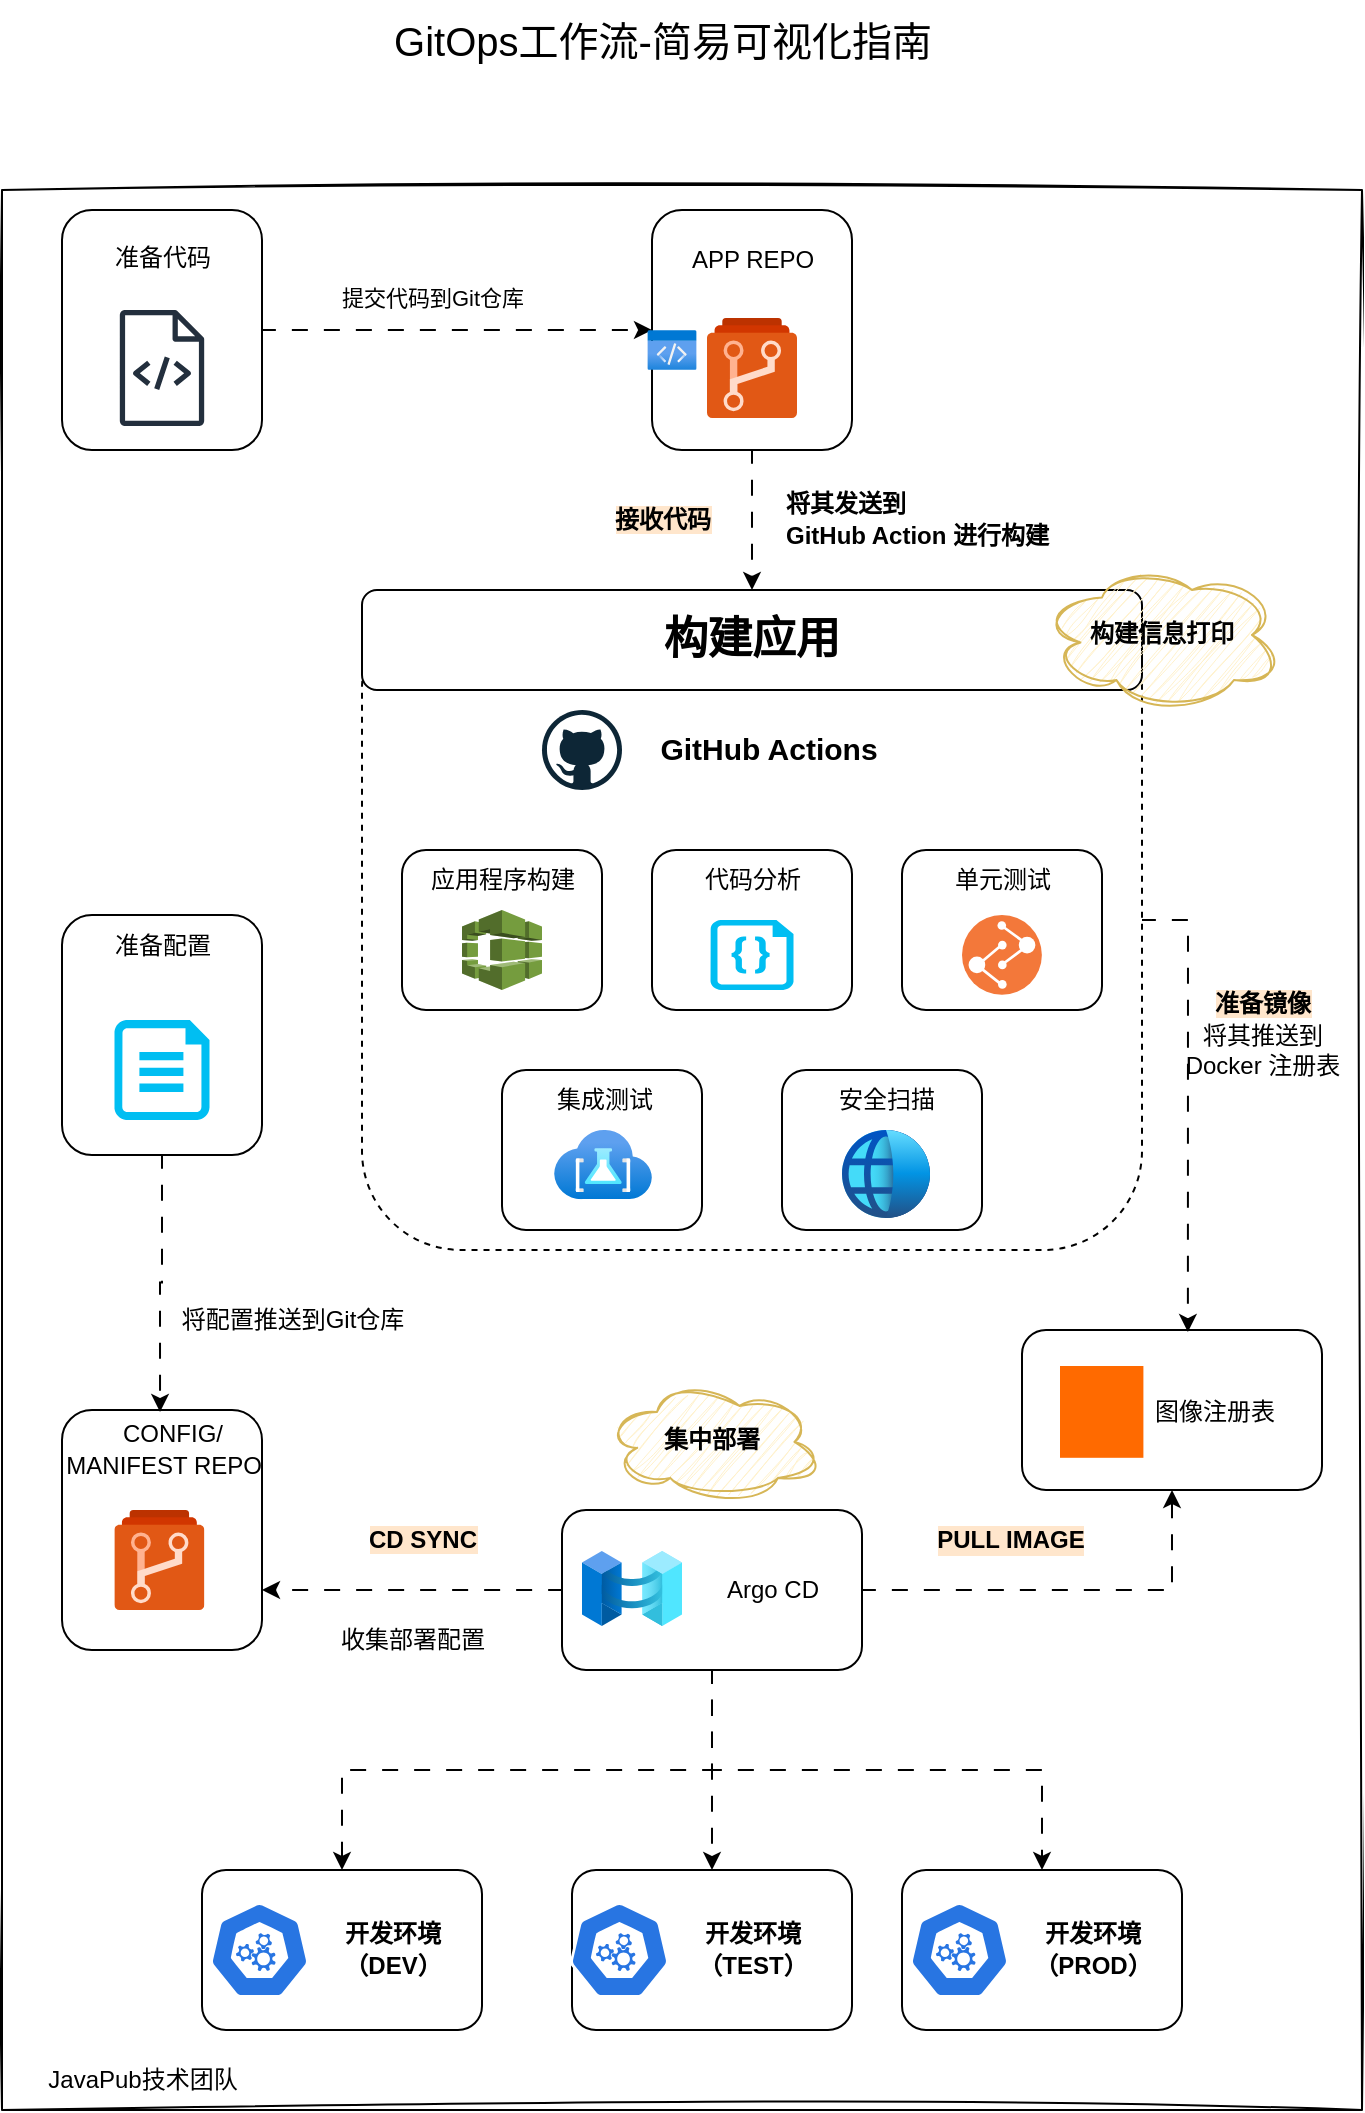 <mxfile version="25.0.3">
  <diagram name="第 1 页" id="3uyB18zPnu_GFOLBqv-k">
    <mxGraphModel dx="2074" dy="1045" grid="1" gridSize="10" guides="1" tooltips="1" connect="1" arrows="1" fold="1" page="1" pageScale="1" pageWidth="827" pageHeight="1169" math="0" shadow="0">
      <root>
        <mxCell id="0" />
        <mxCell id="1" parent="0" />
        <mxCell id="doDWfjvMlDokcpQLiwFD-1" value="" style="rounded=0;whiteSpace=wrap;html=1;sketch=1;hachureGap=4;jiggle=2;curveFitting=1;fontFamily=Architects Daughter;fontSource=https%3A%2F%2Ffonts.googleapis.com%2Fcss%3Ffamily%3DArchitects%2BDaughter;" vertex="1" parent="1">
          <mxGeometry x="80" y="120" width="680" height="960" as="geometry" />
        </mxCell>
        <mxCell id="doDWfjvMlDokcpQLiwFD-6" value="" style="edgeStyle=orthogonalEdgeStyle;rounded=0;hachureGap=4;orthogonalLoop=1;jettySize=auto;html=1;fontFamily=Architects Daughter;fontSource=https%3A%2F%2Ffonts.googleapis.com%2Fcss%3Ffamily%3DArchitects%2BDaughter;flowAnimation=1;" edge="1" parent="1" source="doDWfjvMlDokcpQLiwFD-2" target="doDWfjvMlDokcpQLiwFD-5">
          <mxGeometry relative="1" as="geometry" />
        </mxCell>
        <mxCell id="doDWfjvMlDokcpQLiwFD-2" value="" style="rounded=1;whiteSpace=wrap;html=1;hachureGap=4;fontFamily=Architects Daughter;fontSource=https%3A%2F%2Ffonts.googleapis.com%2Fcss%3Ffamily%3DArchitects%2BDaughter;" vertex="1" parent="1">
          <mxGeometry x="110" y="130" width="100" height="120" as="geometry" />
        </mxCell>
        <mxCell id="doDWfjvMlDokcpQLiwFD-3" value="&lt;font face=&quot;Helvetica&quot; style=&quot;font-size: 20px;&quot;&gt;GitOps工作流-简易可视化指南&lt;/font&gt;" style="text;html=1;align=center;verticalAlign=middle;resizable=0;points=[];autosize=1;strokeColor=none;fillColor=none;fontFamily=Architects Daughter;fontSource=https%3A%2F%2Ffonts.googleapis.com%2Fcss%3Ffamily%3DArchitects%2BDaughter;" vertex="1" parent="1">
          <mxGeometry x="265" y="25" width="290" height="40" as="geometry" />
        </mxCell>
        <mxCell id="doDWfjvMlDokcpQLiwFD-83" style="edgeStyle=orthogonalEdgeStyle;rounded=0;hachureGap=4;orthogonalLoop=1;jettySize=auto;html=1;exitX=0.5;exitY=1;exitDx=0;exitDy=0;entryX=0.5;entryY=0;entryDx=0;entryDy=0;fontFamily=Architects Daughter;fontSource=https%3A%2F%2Ffonts.googleapis.com%2Fcss%3Ffamily%3DArchitects%2BDaughter;flowAnimation=1;" edge="1" parent="1" source="doDWfjvMlDokcpQLiwFD-5" target="doDWfjvMlDokcpQLiwFD-16">
          <mxGeometry relative="1" as="geometry" />
        </mxCell>
        <mxCell id="doDWfjvMlDokcpQLiwFD-5" value="" style="rounded=1;whiteSpace=wrap;html=1;hachureGap=4;fontFamily=Architects Daughter;fontSource=https%3A%2F%2Ffonts.googleapis.com%2Fcss%3Ffamily%3DArchitects%2BDaughter;" vertex="1" parent="1">
          <mxGeometry x="405" y="130" width="100" height="120" as="geometry" />
        </mxCell>
        <mxCell id="doDWfjvMlDokcpQLiwFD-7" value="准备代码" style="text;html=1;align=center;verticalAlign=middle;resizable=0;points=[];autosize=1;strokeColor=none;fillColor=none;fontFamily=Architects Daughter;fontSource=https%3A%2F%2Ffonts.googleapis.com%2Fcss%3Ffamily%3DArchitects%2BDaughter;" vertex="1" parent="1">
          <mxGeometry x="125" y="140" width="70" height="30" as="geometry" />
        </mxCell>
        <mxCell id="doDWfjvMlDokcpQLiwFD-8" value="" style="sketch=0;outlineConnect=0;fontColor=#232F3E;gradientColor=none;fillColor=#232F3D;strokeColor=none;dashed=0;verticalLabelPosition=bottom;verticalAlign=top;align=center;html=1;fontSize=12;fontStyle=0;aspect=fixed;pointerEvents=1;shape=mxgraph.aws4.source_code;hachureGap=4;jiggle=2;curveFitting=1;fontFamily=Architects Daughter;fontSource=https%3A%2F%2Ffonts.googleapis.com%2Fcss%3Ffamily%3DArchitects%2BDaughter;" vertex="1" parent="1">
          <mxGeometry x="138.81" y="180" width="42.38" height="58" as="geometry" />
        </mxCell>
        <mxCell id="doDWfjvMlDokcpQLiwFD-11" value="&lt;span style=&quot;font-family: Helvetica; font-size: 11px; background-color: rgb(255, 255, 255);&quot;&gt;提交代码到Git仓库&lt;/span&gt;" style="text;html=1;align=center;verticalAlign=middle;resizable=0;points=[];autosize=1;strokeColor=none;fillColor=none;fontFamily=Architects Daughter;fontSource=https%3A%2F%2Ffonts.googleapis.com%2Fcss%3Ffamily%3DArchitects%2BDaughter;" vertex="1" parent="1">
          <mxGeometry x="240" y="160" width="110" height="30" as="geometry" />
        </mxCell>
        <mxCell id="doDWfjvMlDokcpQLiwFD-12" value="&lt;font face=&quot;Helvetica&quot;&gt;APP REPO&lt;/font&gt;" style="text;html=1;align=center;verticalAlign=middle;resizable=0;points=[];autosize=1;strokeColor=none;fillColor=none;fontFamily=Architects Daughter;fontSource=https%3A%2F%2Ffonts.googleapis.com%2Fcss%3Ffamily%3DArchitects%2BDaughter;" vertex="1" parent="1">
          <mxGeometry x="415" y="140" width="80" height="30" as="geometry" />
        </mxCell>
        <mxCell id="doDWfjvMlDokcpQLiwFD-13" value="" style="image;sketch=0;aspect=fixed;html=1;points=[];align=center;fontSize=12;image=img/lib/mscae/Azure_Repos.svg;hachureGap=4;jiggle=2;curveFitting=1;fontFamily=Architects Daughter;fontSource=https%3A%2F%2Ffonts.googleapis.com%2Fcss%3Ffamily%3DArchitects%2BDaughter;" vertex="1" parent="1">
          <mxGeometry x="432.5" y="184" width="45" height="50" as="geometry" />
        </mxCell>
        <mxCell id="doDWfjvMlDokcpQLiwFD-15" value="" style="rounded=1;whiteSpace=wrap;html=1;hachureGap=4;fontFamily=Architects Daughter;fontSource=https%3A%2F%2Ffonts.googleapis.com%2Fcss%3Ffamily%3DArchitects%2BDaughter;dashed=1;" vertex="1" parent="1">
          <mxGeometry x="260" y="320" width="390" height="330" as="geometry" />
        </mxCell>
        <mxCell id="doDWfjvMlDokcpQLiwFD-16" value="&lt;span style=&quot;text-wrap-mode: nowrap;&quot;&gt;&lt;b&gt;&lt;font style=&quot;font-size: 22px;&quot; face=&quot;Helvetica&quot;&gt;构建应用&lt;/font&gt;&lt;/b&gt;&lt;/span&gt;" style="rounded=1;whiteSpace=wrap;html=1;hachureGap=4;fontFamily=Architects Daughter;fontSource=https%3A%2F%2Ffonts.googleapis.com%2Fcss%3Ffamily%3DArchitects%2BDaughter;" vertex="1" parent="1">
          <mxGeometry x="260" y="320" width="390" height="50" as="geometry" />
        </mxCell>
        <mxCell id="doDWfjvMlDokcpQLiwFD-18" value="" style="dashed=0;outlineConnect=0;html=1;align=center;labelPosition=center;verticalLabelPosition=bottom;verticalAlign=top;shape=mxgraph.weblogos.github;hachureGap=4;fontFamily=Architects Daughter;fontSource=https%3A%2F%2Ffonts.googleapis.com%2Fcss%3Ffamily%3DArchitects%2BDaughter;" vertex="1" parent="1">
          <mxGeometry x="350" y="380" width="40" height="40" as="geometry" />
        </mxCell>
        <mxCell id="doDWfjvMlDokcpQLiwFD-19" value="&lt;font style=&quot;font-size: 15px;&quot; face=&quot;Helvetica&quot;&gt;&lt;b style=&quot;&quot;&gt;GitHub Actions&lt;/b&gt;&lt;/font&gt;" style="text;html=1;align=center;verticalAlign=middle;resizable=0;points=[];autosize=1;strokeColor=none;fillColor=none;fontFamily=Architects Daughter;fontSource=https%3A%2F%2Ffonts.googleapis.com%2Fcss%3Ffamily%3DArchitects%2BDaughter;" vertex="1" parent="1">
          <mxGeometry x="397.5" y="385" width="130" height="30" as="geometry" />
        </mxCell>
        <mxCell id="doDWfjvMlDokcpQLiwFD-21" value="" style="rounded=1;whiteSpace=wrap;html=1;hachureGap=4;fontFamily=Architects Daughter;fontSource=https%3A%2F%2Ffonts.googleapis.com%2Fcss%3Ffamily%3DArchitects%2BDaughter;" vertex="1" parent="1">
          <mxGeometry x="280" y="450" width="100" height="80" as="geometry" />
        </mxCell>
        <mxCell id="doDWfjvMlDokcpQLiwFD-27" value="" style="outlineConnect=0;dashed=0;verticalLabelPosition=bottom;verticalAlign=top;align=center;html=1;shape=mxgraph.aws3.codebuild;fillColor=#759C3E;gradientColor=none;hachureGap=4;fontFamily=Architects Daughter;fontSource=https%3A%2F%2Ffonts.googleapis.com%2Fcss%3Ffamily%3DArchitects%2BDaughter;" vertex="1" parent="1">
          <mxGeometry x="310" y="480" width="40" height="40" as="geometry" />
        </mxCell>
        <mxCell id="doDWfjvMlDokcpQLiwFD-28" value="&lt;font face=&quot;Helvetica&quot;&gt;应用程序构建&lt;/font&gt;" style="text;html=1;align=center;verticalAlign=middle;resizable=0;points=[];autosize=1;strokeColor=none;fillColor=none;fontFamily=Architects Daughter;fontSource=https%3A%2F%2Ffonts.googleapis.com%2Fcss%3Ffamily%3DArchitects%2BDaughter;" vertex="1" parent="1">
          <mxGeometry x="280" y="450" width="100" height="30" as="geometry" />
        </mxCell>
        <mxCell id="doDWfjvMlDokcpQLiwFD-29" value="" style="rounded=1;whiteSpace=wrap;html=1;hachureGap=4;fontFamily=Architects Daughter;fontSource=https%3A%2F%2Ffonts.googleapis.com%2Fcss%3Ffamily%3DArchitects%2BDaughter;" vertex="1" parent="1">
          <mxGeometry x="530" y="450" width="100" height="80" as="geometry" />
        </mxCell>
        <mxCell id="doDWfjvMlDokcpQLiwFD-30" value="" style="rounded=1;whiteSpace=wrap;html=1;hachureGap=4;fontFamily=Architects Daughter;fontSource=https%3A%2F%2Ffonts.googleapis.com%2Fcss%3Ffamily%3DArchitects%2BDaughter;" vertex="1" parent="1">
          <mxGeometry x="405" y="450" width="100" height="80" as="geometry" />
        </mxCell>
        <mxCell id="doDWfjvMlDokcpQLiwFD-31" value="" style="rounded=1;whiteSpace=wrap;html=1;hachureGap=4;fontFamily=Architects Daughter;fontSource=https%3A%2F%2Ffonts.googleapis.com%2Fcss%3Ffamily%3DArchitects%2BDaughter;" vertex="1" parent="1">
          <mxGeometry x="330" y="560" width="100" height="80" as="geometry" />
        </mxCell>
        <mxCell id="doDWfjvMlDokcpQLiwFD-32" value="" style="rounded=1;whiteSpace=wrap;html=1;hachureGap=4;fontFamily=Architects Daughter;fontSource=https%3A%2F%2Ffonts.googleapis.com%2Fcss%3Ffamily%3DArchitects%2BDaughter;" vertex="1" parent="1">
          <mxGeometry x="470" y="560" width="100" height="80" as="geometry" />
        </mxCell>
        <mxCell id="doDWfjvMlDokcpQLiwFD-33" value="" style="verticalLabelPosition=bottom;html=1;verticalAlign=top;align=center;strokeColor=none;fillColor=#00BEF2;shape=mxgraph.azure.code_file;pointerEvents=1;hachureGap=4;fontFamily=Architects Daughter;fontSource=https%3A%2F%2Ffonts.googleapis.com%2Fcss%3Ffamily%3DArchitects%2BDaughter;" vertex="1" parent="1">
          <mxGeometry x="434.25" y="485" width="41.5" height="35" as="geometry" />
        </mxCell>
        <mxCell id="doDWfjvMlDokcpQLiwFD-34" value="&lt;font face=&quot;Helvetica&quot;&gt;代码分析&lt;/font&gt;" style="text;html=1;align=center;verticalAlign=middle;resizable=0;points=[];autosize=1;strokeColor=none;fillColor=none;fontFamily=Architects Daughter;fontSource=https%3A%2F%2Ffonts.googleapis.com%2Fcss%3Ffamily%3DArchitects%2BDaughter;" vertex="1" parent="1">
          <mxGeometry x="420" y="450" width="70" height="30" as="geometry" />
        </mxCell>
        <mxCell id="doDWfjvMlDokcpQLiwFD-35" value="" style="image;aspect=fixed;perimeter=ellipsePerimeter;html=1;align=center;shadow=0;dashed=0;fontColor=#4277BB;labelBackgroundColor=default;fontSize=12;spacingTop=3;image=img/lib/ibm/devops/build_test.svg;sketch=1;hachureGap=4;jiggle=2;curveFitting=1;fontFamily=Architects Daughter;fontSource=https%3A%2F%2Ffonts.googleapis.com%2Fcss%3Ffamily%3DArchitects%2BDaughter;" vertex="1" parent="1">
          <mxGeometry x="560" y="482.5" width="40" height="40" as="geometry" />
        </mxCell>
        <mxCell id="doDWfjvMlDokcpQLiwFD-36" value="&lt;font face=&quot;Helvetica&quot;&gt;单元测试&lt;/font&gt;" style="text;html=1;align=center;verticalAlign=middle;resizable=0;points=[];autosize=1;strokeColor=none;fillColor=none;fontFamily=Architects Daughter;fontSource=https%3A%2F%2Ffonts.googleapis.com%2Fcss%3Ffamily%3DArchitects%2BDaughter;" vertex="1" parent="1">
          <mxGeometry x="545" y="450" width="70" height="30" as="geometry" />
        </mxCell>
        <mxCell id="doDWfjvMlDokcpQLiwFD-37" value="" style="image;aspect=fixed;html=1;points=[];align=center;fontSize=12;image=img/lib/azure2/other/Test_Base.svg;hachureGap=4;fontFamily=Architects Daughter;fontSource=https%3A%2F%2Ffonts.googleapis.com%2Fcss%3Ffamily%3DArchitects%2BDaughter;" vertex="1" parent="1">
          <mxGeometry x="356" y="590" width="49" height="34.59" as="geometry" />
        </mxCell>
        <mxCell id="doDWfjvMlDokcpQLiwFD-38" value="&lt;font face=&quot;Helvetica&quot;&gt;集成测试&lt;/font&gt;" style="text;html=1;align=center;verticalAlign=middle;resizable=0;points=[];autosize=1;strokeColor=none;fillColor=none;fontFamily=Architects Daughter;fontSource=https%3A%2F%2Ffonts.googleapis.com%2Fcss%3Ffamily%3DArchitects%2BDaughter;" vertex="1" parent="1">
          <mxGeometry x="345.5" y="560" width="70" height="30" as="geometry" />
        </mxCell>
        <mxCell id="doDWfjvMlDokcpQLiwFD-39" value="" style="image;aspect=fixed;html=1;points=[];align=center;fontSize=12;image=img/lib/azure2/identity/Entra_Global_Secure_Access.svg;sketch=1;hachureGap=4;jiggle=2;curveFitting=1;fontFamily=Architects Daughter;fontSource=https%3A%2F%2Ffonts.googleapis.com%2Fcss%3Ffamily%3DArchitects%2BDaughter;" vertex="1" parent="1">
          <mxGeometry x="500" y="590" width="44" height="44" as="geometry" />
        </mxCell>
        <mxCell id="doDWfjvMlDokcpQLiwFD-40" value="&lt;font face=&quot;Helvetica&quot;&gt;安全扫描&lt;/font&gt;" style="text;html=1;align=center;verticalAlign=middle;resizable=0;points=[];autosize=1;strokeColor=none;fillColor=none;fontFamily=Architects Daughter;fontSource=https%3A%2F%2Ffonts.googleapis.com%2Fcss%3Ffamily%3DArchitects%2BDaughter;" vertex="1" parent="1">
          <mxGeometry x="487" y="560" width="70" height="30" as="geometry" />
        </mxCell>
        <mxCell id="doDWfjvMlDokcpQLiwFD-41" value="" style="rounded=1;whiteSpace=wrap;html=1;hachureGap=4;fontFamily=Architects Daughter;fontSource=https%3A%2F%2Ffonts.googleapis.com%2Fcss%3Ffamily%3DArchitects%2BDaughter;" vertex="1" parent="1">
          <mxGeometry x="110" y="482.5" width="100" height="120" as="geometry" />
        </mxCell>
        <mxCell id="doDWfjvMlDokcpQLiwFD-42" value="" style="image;aspect=fixed;html=1;points=[];align=center;fontSize=12;image=img/lib/azure2/general/Code.svg;sketch=1;hachureGap=4;jiggle=2;curveFitting=1;fontFamily=Architects Daughter;fontSource=https%3A%2F%2Ffonts.googleapis.com%2Fcss%3Ffamily%3DArchitects%2BDaughter;" vertex="1" parent="1">
          <mxGeometry x="402.69" y="190" width="24.62" height="20" as="geometry" />
        </mxCell>
        <mxCell id="doDWfjvMlDokcpQLiwFD-43" value="" style="verticalLabelPosition=bottom;html=1;verticalAlign=top;align=center;strokeColor=none;fillColor=#00BEF2;shape=mxgraph.azure.cloud_services_configuration_file;pointerEvents=1;hachureGap=4;fontFamily=Architects Daughter;fontSource=https%3A%2F%2Ffonts.googleapis.com%2Fcss%3Ffamily%3DArchitects%2BDaughter;" vertex="1" parent="1">
          <mxGeometry x="136.25" y="535" width="47.5" height="50" as="geometry" />
        </mxCell>
        <mxCell id="doDWfjvMlDokcpQLiwFD-44" value="&lt;font face=&quot;Helvetica&quot;&gt;准备配置&lt;/font&gt;" style="text;html=1;align=center;verticalAlign=middle;resizable=0;points=[];autosize=1;strokeColor=none;fillColor=none;fontFamily=Architects Daughter;fontSource=https%3A%2F%2Ffonts.googleapis.com%2Fcss%3Ffamily%3DArchitects%2BDaughter;" vertex="1" parent="1">
          <mxGeometry x="125" y="482.5" width="70" height="30" as="geometry" />
        </mxCell>
        <mxCell id="doDWfjvMlDokcpQLiwFD-45" value="" style="rounded=1;whiteSpace=wrap;html=1;hachureGap=4;fontFamily=Architects Daughter;fontSource=https%3A%2F%2Ffonts.googleapis.com%2Fcss%3Ffamily%3DArchitects%2BDaughter;" vertex="1" parent="1">
          <mxGeometry x="110" y="730" width="100" height="120" as="geometry" />
        </mxCell>
        <mxCell id="doDWfjvMlDokcpQLiwFD-46" value="" style="image;sketch=0;aspect=fixed;html=1;points=[];align=center;fontSize=12;image=img/lib/mscae/Azure_Repos.svg;hachureGap=4;jiggle=2;curveFitting=1;fontFamily=Architects Daughter;fontSource=https%3A%2F%2Ffonts.googleapis.com%2Fcss%3Ffamily%3DArchitects%2BDaughter;" vertex="1" parent="1">
          <mxGeometry x="136.19" y="780" width="45" height="50" as="geometry" />
        </mxCell>
        <mxCell id="doDWfjvMlDokcpQLiwFD-47" value="&lt;font face=&quot;Helvetica&quot;&gt;CONFIG/&lt;br&gt;MANIFEST REPO&lt;span style=&quot;white-space: pre;&quot;&gt;&#x9;&lt;/span&gt;&lt;/font&gt;" style="text;html=1;align=center;verticalAlign=middle;resizable=0;points=[];autosize=1;strokeColor=none;fillColor=none;fontFamily=Architects Daughter;fontSource=https%3A%2F%2Ffonts.googleapis.com%2Fcss%3Ffamily%3DArchitects%2BDaughter;" vertex="1" parent="1">
          <mxGeometry x="100" y="730" width="130" height="40" as="geometry" />
        </mxCell>
        <mxCell id="doDWfjvMlDokcpQLiwFD-71" style="edgeStyle=orthogonalEdgeStyle;rounded=0;hachureGap=4;orthogonalLoop=1;jettySize=auto;html=1;exitX=0.5;exitY=1;exitDx=0;exitDy=0;entryX=0.5;entryY=0;entryDx=0;entryDy=0;fontFamily=Architects Daughter;fontSource=https%3A%2F%2Ffonts.googleapis.com%2Fcss%3Ffamily%3DArchitects%2BDaughter;flowAnimation=1;" edge="1" parent="1" source="doDWfjvMlDokcpQLiwFD-48" target="doDWfjvMlDokcpQLiwFD-68">
          <mxGeometry relative="1" as="geometry" />
        </mxCell>
        <mxCell id="doDWfjvMlDokcpQLiwFD-72" style="edgeStyle=orthogonalEdgeStyle;rounded=0;hachureGap=4;orthogonalLoop=1;jettySize=auto;html=1;exitX=0.5;exitY=1;exitDx=0;exitDy=0;entryX=0.5;entryY=0;entryDx=0;entryDy=0;fontFamily=Architects Daughter;fontSource=https%3A%2F%2Ffonts.googleapis.com%2Fcss%3Ffamily%3DArchitects%2BDaughter;flowAnimation=1;" edge="1" parent="1" source="doDWfjvMlDokcpQLiwFD-48" target="doDWfjvMlDokcpQLiwFD-59">
          <mxGeometry relative="1" as="geometry" />
        </mxCell>
        <mxCell id="doDWfjvMlDokcpQLiwFD-73" style="edgeStyle=orthogonalEdgeStyle;rounded=0;hachureGap=4;orthogonalLoop=1;jettySize=auto;html=1;exitX=0.5;exitY=1;exitDx=0;exitDy=0;entryX=0.5;entryY=0;entryDx=0;entryDy=0;fontFamily=Architects Daughter;fontSource=https%3A%2F%2Ffonts.googleapis.com%2Fcss%3Ffamily%3DArchitects%2BDaughter;flowAnimation=1;" edge="1" parent="1" source="doDWfjvMlDokcpQLiwFD-48" target="doDWfjvMlDokcpQLiwFD-65">
          <mxGeometry relative="1" as="geometry" />
        </mxCell>
        <mxCell id="doDWfjvMlDokcpQLiwFD-74" style="edgeStyle=orthogonalEdgeStyle;rounded=0;hachureGap=4;orthogonalLoop=1;jettySize=auto;html=1;exitX=0;exitY=0.5;exitDx=0;exitDy=0;entryX=1;entryY=0.75;entryDx=0;entryDy=0;fontFamily=Architects Daughter;fontSource=https%3A%2F%2Ffonts.googleapis.com%2Fcss%3Ffamily%3DArchitects%2BDaughter;flowAnimation=1;" edge="1" parent="1" source="doDWfjvMlDokcpQLiwFD-48" target="doDWfjvMlDokcpQLiwFD-45">
          <mxGeometry relative="1" as="geometry" />
        </mxCell>
        <mxCell id="doDWfjvMlDokcpQLiwFD-75" style="edgeStyle=orthogonalEdgeStyle;rounded=0;hachureGap=4;orthogonalLoop=1;jettySize=auto;html=1;exitX=1;exitY=0.5;exitDx=0;exitDy=0;entryX=0.5;entryY=1;entryDx=0;entryDy=0;fontFamily=Architects Daughter;fontSource=https%3A%2F%2Ffonts.googleapis.com%2Fcss%3Ffamily%3DArchitects%2BDaughter;flowAnimation=1;" edge="1" parent="1" source="doDWfjvMlDokcpQLiwFD-48" target="doDWfjvMlDokcpQLiwFD-52">
          <mxGeometry relative="1" as="geometry" />
        </mxCell>
        <mxCell id="doDWfjvMlDokcpQLiwFD-48" value="" style="rounded=1;whiteSpace=wrap;html=1;hachureGap=4;fontFamily=Architects Daughter;fontSource=https%3A%2F%2Ffonts.googleapis.com%2Fcss%3Ffamily%3DArchitects%2BDaughter;" vertex="1" parent="1">
          <mxGeometry x="360" y="780" width="150" height="80" as="geometry" />
        </mxCell>
        <mxCell id="doDWfjvMlDokcpQLiwFD-49" value="" style="image;aspect=fixed;html=1;points=[];align=center;fontSize=12;image=img/lib/azure2/management_governance/Azure_Arc.svg;sketch=1;hachureGap=4;jiggle=2;curveFitting=1;fontFamily=Architects Daughter;fontSource=https%3A%2F%2Ffonts.googleapis.com%2Fcss%3Ffamily%3DArchitects%2BDaughter;" vertex="1" parent="1">
          <mxGeometry x="370" y="800.41" width="50" height="37.68" as="geometry" />
        </mxCell>
        <mxCell id="doDWfjvMlDokcpQLiwFD-50" value="&lt;font face=&quot;Helvetica&quot;&gt;Argo CD&lt;/font&gt;" style="text;html=1;align=center;verticalAlign=middle;resizable=0;points=[];autosize=1;strokeColor=none;fillColor=none;fontFamily=Architects Daughter;fontSource=https%3A%2F%2Ffonts.googleapis.com%2Fcss%3Ffamily%3DArchitects%2BDaughter;" vertex="1" parent="1">
          <mxGeometry x="430" y="805" width="70" height="30" as="geometry" />
        </mxCell>
        <mxCell id="doDWfjvMlDokcpQLiwFD-52" value="" style="rounded=1;whiteSpace=wrap;html=1;hachureGap=4;fontFamily=Architects Daughter;fontSource=https%3A%2F%2Ffonts.googleapis.com%2Fcss%3Ffamily%3DArchitects%2BDaughter;" vertex="1" parent="1">
          <mxGeometry x="590" y="690" width="150" height="80" as="geometry" />
        </mxCell>
        <mxCell id="doDWfjvMlDokcpQLiwFD-54" value="" style="points=[];aspect=fixed;html=1;align=center;shadow=0;dashed=0;fillColor=#FF6A00;strokeColor=none;shape=mxgraph.alibaba_cloud.esign;hachureGap=4;fontFamily=Architects Daughter;fontSource=https%3A%2F%2Ffonts.googleapis.com%2Fcss%3Ffamily%3DArchitects%2BDaughter;" vertex="1" parent="1">
          <mxGeometry x="609" y="708" width="41.7" height="45.9" as="geometry" />
        </mxCell>
        <mxCell id="doDWfjvMlDokcpQLiwFD-55" value="&lt;font face=&quot;Helvetica&quot;&gt;图像注册表&lt;/font&gt;" style="text;html=1;align=center;verticalAlign=middle;resizable=0;points=[];autosize=1;strokeColor=none;fillColor=none;fontFamily=Architects Daughter;fontSource=https%3A%2F%2Ffonts.googleapis.com%2Fcss%3Ffamily%3DArchitects%2BDaughter;" vertex="1" parent="1">
          <mxGeometry x="645.7" y="715.95" width="80" height="30" as="geometry" />
        </mxCell>
        <mxCell id="doDWfjvMlDokcpQLiwFD-57" style="edgeStyle=orthogonalEdgeStyle;rounded=0;hachureGap=4;orthogonalLoop=1;jettySize=auto;html=1;exitX=1;exitY=0.5;exitDx=0;exitDy=0;entryX=0.553;entryY=0.013;entryDx=0;entryDy=0;entryPerimeter=0;fontFamily=Architects Daughter;fontSource=https%3A%2F%2Ffonts.googleapis.com%2Fcss%3Ffamily%3DArchitects%2BDaughter;flowAnimation=1;" edge="1" parent="1" source="doDWfjvMlDokcpQLiwFD-15" target="doDWfjvMlDokcpQLiwFD-52">
          <mxGeometry relative="1" as="geometry" />
        </mxCell>
        <mxCell id="doDWfjvMlDokcpQLiwFD-58" value="&lt;font face=&quot;Helvetica&quot;&gt;&lt;b style=&quot;background-color: rgb(255, 230, 204);&quot;&gt;准备镜像&lt;/b&gt;&lt;br&gt;将其推送到&lt;br&gt;Docker 注册表&lt;/font&gt;" style="text;html=1;align=center;verticalAlign=middle;resizable=0;points=[];autosize=1;strokeColor=none;fillColor=none;fontFamily=Architects Daughter;fontSource=https%3A%2F%2Ffonts.googleapis.com%2Fcss%3Ffamily%3DArchitects%2BDaughter;" vertex="1" parent="1">
          <mxGeometry x="660" y="512.5" width="100" height="60" as="geometry" />
        </mxCell>
        <mxCell id="doDWfjvMlDokcpQLiwFD-59" value="" style="rounded=1;whiteSpace=wrap;html=1;hachureGap=4;fontFamily=Architects Daughter;fontSource=https%3A%2F%2Ffonts.googleapis.com%2Fcss%3Ffamily%3DArchitects%2BDaughter;" vertex="1" parent="1">
          <mxGeometry x="180" y="960" width="140" height="80" as="geometry" />
        </mxCell>
        <mxCell id="doDWfjvMlDokcpQLiwFD-63" value="" style="aspect=fixed;sketch=0;html=1;dashed=0;whitespace=wrap;verticalLabelPosition=bottom;verticalAlign=top;fillColor=#2875E2;strokeColor=#ffffff;points=[[0.005,0.63,0],[0.1,0.2,0],[0.9,0.2,0],[0.5,0,0],[0.995,0.63,0],[0.72,0.99,0],[0.5,1,0],[0.28,0.99,0]];shape=mxgraph.kubernetes.icon2;prIcon=api;hachureGap=4;jiggle=2;curveFitting=1;fontFamily=Architects Daughter;fontSource=https%3A%2F%2Ffonts.googleapis.com%2Fcss%3Ffamily%3DArchitects%2BDaughter;" vertex="1" parent="1">
          <mxGeometry x="183.75" y="976" width="50" height="48" as="geometry" />
        </mxCell>
        <mxCell id="doDWfjvMlDokcpQLiwFD-64" value="&lt;font face=&quot;Helvetica&quot;&gt;&lt;b&gt;开发环境&lt;br&gt;（DEV）&lt;/b&gt;&lt;/font&gt;" style="text;html=1;align=center;verticalAlign=middle;resizable=0;points=[];autosize=1;strokeColor=none;fillColor=none;fontFamily=Architects Daughter;fontSource=https%3A%2F%2Ffonts.googleapis.com%2Fcss%3Ffamily%3DArchitects%2BDaughter;" vertex="1" parent="1">
          <mxGeometry x="240" y="980" width="70" height="40" as="geometry" />
        </mxCell>
        <mxCell id="doDWfjvMlDokcpQLiwFD-65" value="" style="rounded=1;whiteSpace=wrap;html=1;hachureGap=4;fontFamily=Architects Daughter;fontSource=https%3A%2F%2Ffonts.googleapis.com%2Fcss%3Ffamily%3DArchitects%2BDaughter;" vertex="1" parent="1">
          <mxGeometry x="530" y="960" width="140" height="80" as="geometry" />
        </mxCell>
        <mxCell id="doDWfjvMlDokcpQLiwFD-66" value="" style="aspect=fixed;sketch=0;html=1;dashed=0;whitespace=wrap;verticalLabelPosition=bottom;verticalAlign=top;fillColor=#2875E2;strokeColor=#ffffff;points=[[0.005,0.63,0],[0.1,0.2,0],[0.9,0.2,0],[0.5,0,0],[0.995,0.63,0],[0.72,0.99,0],[0.5,1,0],[0.28,0.99,0]];shape=mxgraph.kubernetes.icon2;prIcon=api;hachureGap=4;jiggle=2;curveFitting=1;fontFamily=Architects Daughter;fontSource=https%3A%2F%2Ffonts.googleapis.com%2Fcss%3Ffamily%3DArchitects%2BDaughter;" vertex="1" parent="1">
          <mxGeometry x="533.75" y="976" width="50" height="48" as="geometry" />
        </mxCell>
        <mxCell id="doDWfjvMlDokcpQLiwFD-67" value="&lt;font face=&quot;Helvetica&quot;&gt;&lt;b&gt;开发环境&lt;br&gt;（PROD）&lt;/b&gt;&lt;/font&gt;" style="text;html=1;align=center;verticalAlign=middle;resizable=0;points=[];autosize=1;strokeColor=none;fillColor=none;fontFamily=Architects Daughter;fontSource=https%3A%2F%2Ffonts.googleapis.com%2Fcss%3Ffamily%3DArchitects%2BDaughter;" vertex="1" parent="1">
          <mxGeometry x="585" y="980" width="80" height="40" as="geometry" />
        </mxCell>
        <mxCell id="doDWfjvMlDokcpQLiwFD-68" value="" style="rounded=1;whiteSpace=wrap;html=1;hachureGap=4;fontFamily=Architects Daughter;fontSource=https%3A%2F%2Ffonts.googleapis.com%2Fcss%3Ffamily%3DArchitects%2BDaughter;" vertex="1" parent="1">
          <mxGeometry x="365" y="960" width="140" height="80" as="geometry" />
        </mxCell>
        <mxCell id="doDWfjvMlDokcpQLiwFD-69" value="" style="aspect=fixed;sketch=0;html=1;dashed=0;whitespace=wrap;verticalLabelPosition=bottom;verticalAlign=top;fillColor=#2875E2;strokeColor=#ffffff;points=[[0.005,0.63,0],[0.1,0.2,0],[0.9,0.2,0],[0.5,0,0],[0.995,0.63,0],[0.72,0.99,0],[0.5,1,0],[0.28,0.99,0]];shape=mxgraph.kubernetes.icon2;prIcon=api;hachureGap=4;jiggle=2;curveFitting=1;fontFamily=Architects Daughter;fontSource=https%3A%2F%2Ffonts.googleapis.com%2Fcss%3Ffamily%3DArchitects%2BDaughter;" vertex="1" parent="1">
          <mxGeometry x="363.75" y="976" width="50" height="48" as="geometry" />
        </mxCell>
        <mxCell id="doDWfjvMlDokcpQLiwFD-70" value="&lt;font face=&quot;Helvetica&quot;&gt;&lt;b&gt;开发环境&lt;br&gt;（TEST）&lt;/b&gt;&lt;/font&gt;" style="text;html=1;align=center;verticalAlign=middle;resizable=0;points=[];autosize=1;strokeColor=none;fillColor=none;fontFamily=Architects Daughter;fontSource=https%3A%2F%2Ffonts.googleapis.com%2Fcss%3Ffamily%3DArchitects%2BDaughter;" vertex="1" parent="1">
          <mxGeometry x="415" y="980" width="80" height="40" as="geometry" />
        </mxCell>
        <mxCell id="doDWfjvMlDokcpQLiwFD-76" style="edgeStyle=orthogonalEdgeStyle;rounded=0;hachureGap=4;orthogonalLoop=1;jettySize=auto;html=1;exitX=0.5;exitY=1;exitDx=0;exitDy=0;entryX=0.454;entryY=0.025;entryDx=0;entryDy=0;entryPerimeter=0;fontFamily=Architects Daughter;fontSource=https%3A%2F%2Ffonts.googleapis.com%2Fcss%3Ffamily%3DArchitects%2BDaughter;flowAnimation=1;" edge="1" parent="1" source="doDWfjvMlDokcpQLiwFD-41" target="doDWfjvMlDokcpQLiwFD-47">
          <mxGeometry relative="1" as="geometry" />
        </mxCell>
        <mxCell id="doDWfjvMlDokcpQLiwFD-77" value="&lt;font face=&quot;Helvetica&quot;&gt;将配置推送到Git仓库&lt;/font&gt;" style="text;html=1;align=center;verticalAlign=middle;resizable=0;points=[];autosize=1;strokeColor=none;fillColor=none;fontFamily=Architects Daughter;fontSource=https%3A%2F%2Ffonts.googleapis.com%2Fcss%3Ffamily%3DArchitects%2BDaughter;" vertex="1" parent="1">
          <mxGeometry x="160" y="670" width="130" height="30" as="geometry" />
        </mxCell>
        <mxCell id="doDWfjvMlDokcpQLiwFD-78" value="&lt;font face=&quot;Helvetica&quot;&gt;收集部署配置&lt;/font&gt;" style="text;html=1;align=center;verticalAlign=middle;resizable=0;points=[];autosize=1;strokeColor=none;fillColor=none;fontFamily=Architects Daughter;fontSource=https%3A%2F%2Ffonts.googleapis.com%2Fcss%3Ffamily%3DArchitects%2BDaughter;" vertex="1" parent="1">
          <mxGeometry x="235" y="830" width="100" height="30" as="geometry" />
        </mxCell>
        <mxCell id="doDWfjvMlDokcpQLiwFD-79" value="&lt;b&gt;&lt;font style=&quot;background-color: rgb(255, 230, 204);&quot; face=&quot;Helvetica&quot;&gt;CD SYNC&lt;/font&gt;&lt;/b&gt;" style="text;html=1;align=center;verticalAlign=middle;resizable=0;points=[];autosize=1;strokeColor=none;fillColor=none;fontFamily=Architects Daughter;fontSource=https%3A%2F%2Ffonts.googleapis.com%2Fcss%3Ffamily%3DArchitects%2BDaughter;" vertex="1" parent="1">
          <mxGeometry x="250" y="780" width="80" height="30" as="geometry" />
        </mxCell>
        <mxCell id="doDWfjvMlDokcpQLiwFD-80" value="&lt;b&gt;&lt;font face=&quot;Helvetica&quot;&gt;PULL IMAGE&lt;/font&gt;&lt;/b&gt;" style="text;html=1;align=center;verticalAlign=middle;resizable=0;points=[];autosize=1;strokeColor=none;fillColor=none;fontFamily=Architects Daughter;fontSource=https%3A%2F%2Ffonts.googleapis.com%2Fcss%3Ffamily%3DArchitects%2BDaughter;labelBackgroundColor=#FFE6CC;" vertex="1" parent="1">
          <mxGeometry x="533.75" y="780" width="100" height="30" as="geometry" />
        </mxCell>
        <mxCell id="doDWfjvMlDokcpQLiwFD-81" value="&lt;b&gt;集中部署&lt;/b&gt;" style="ellipse;shape=cloud;whiteSpace=wrap;html=1;sketch=1;hachureGap=4;jiggle=2;curveFitting=1;fontFamily=Architects Daughter;fontSource=https%3A%2F%2Ffonts.googleapis.com%2Fcss%3Ffamily%3DArchitects%2BDaughter;fillColor=#fff2cc;strokeColor=#d6b656;" vertex="1" parent="1">
          <mxGeometry x="380" y="715.95" width="110" height="60" as="geometry" />
        </mxCell>
        <mxCell id="doDWfjvMlDokcpQLiwFD-82" value="&lt;b&gt;构建信息打印&lt;/b&gt;" style="ellipse;shape=cloud;whiteSpace=wrap;html=1;sketch=1;hachureGap=4;jiggle=2;curveFitting=1;fontFamily=Architects Daughter;fontSource=https%3A%2F%2Ffonts.googleapis.com%2Fcss%3Ffamily%3DArchitects%2BDaughter;fillColor=#fff2cc;strokeColor=#d6b656;" vertex="1" parent="1">
          <mxGeometry x="600" y="305" width="120" height="75" as="geometry" />
        </mxCell>
        <mxCell id="doDWfjvMlDokcpQLiwFD-84" value="&lt;font face=&quot;Helvetica&quot;&gt;&lt;b style=&quot;background-color: rgb(255, 230, 204);&quot;&gt;接收代码&lt;/b&gt;&lt;/font&gt;" style="text;html=1;align=center;verticalAlign=middle;resizable=0;points=[];autosize=1;strokeColor=none;fillColor=none;fontFamily=Architects Daughter;fontSource=https%3A%2F%2Ffonts.googleapis.com%2Fcss%3Ffamily%3DArchitects%2BDaughter;" vertex="1" parent="1">
          <mxGeometry x="375" y="270" width="70" height="30" as="geometry" />
        </mxCell>
        <mxCell id="doDWfjvMlDokcpQLiwFD-85" value="&lt;font face=&quot;Helvetica&quot;&gt;&lt;b&gt;将其发送到&lt;br&gt;GitHub Action 进行构建&lt;/b&gt;&lt;/font&gt;" style="text;html=1;align=left;verticalAlign=middle;resizable=0;points=[];autosize=1;strokeColor=none;fillColor=none;fontFamily=Architects Daughter;fontSource=https%3A%2F%2Ffonts.googleapis.com%2Fcss%3Ffamily%3DArchitects%2BDaughter;" vertex="1" parent="1">
          <mxGeometry x="470" y="265" width="160" height="40" as="geometry" />
        </mxCell>
        <mxCell id="doDWfjvMlDokcpQLiwFD-86" value="&lt;font face=&quot;Helvetica&quot;&gt;JavaPub技术团队&lt;/font&gt;" style="text;html=1;align=center;verticalAlign=middle;resizable=0;points=[];autosize=1;strokeColor=none;fillColor=none;fontFamily=Architects Daughter;fontSource=https%3A%2F%2Ffonts.googleapis.com%2Fcss%3Ffamily%3DArchitects%2BDaughter;" vertex="1" parent="1">
          <mxGeometry x="90" y="1050" width="120" height="30" as="geometry" />
        </mxCell>
      </root>
    </mxGraphModel>
  </diagram>
</mxfile>
